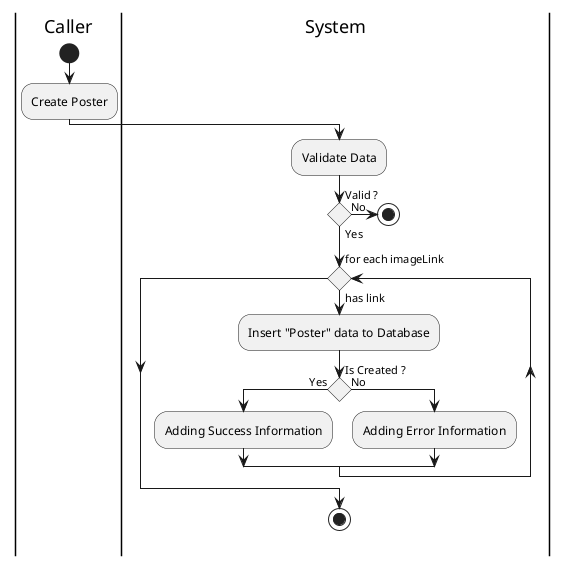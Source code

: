 @startuml CreatePoster

skinparam ConditionEndStyle hline
skinparam conditionStyle diamond
skinparam Monochrome true
skinparam Shadowing false

|Caller|
start
:Create Poster;

|System|
:Validate Data;
if (Valid ?) then (Yes)
    while (for each imageLink) is (has link)
        :Insert "Poster" data to Database;
        if (Is Created ?) then (Yes)
            :Adding Success Information;
        else (No)
            :Adding Error Information;
        endif
    endwhile
    stop
else (No)
    stop
endif

@enduml